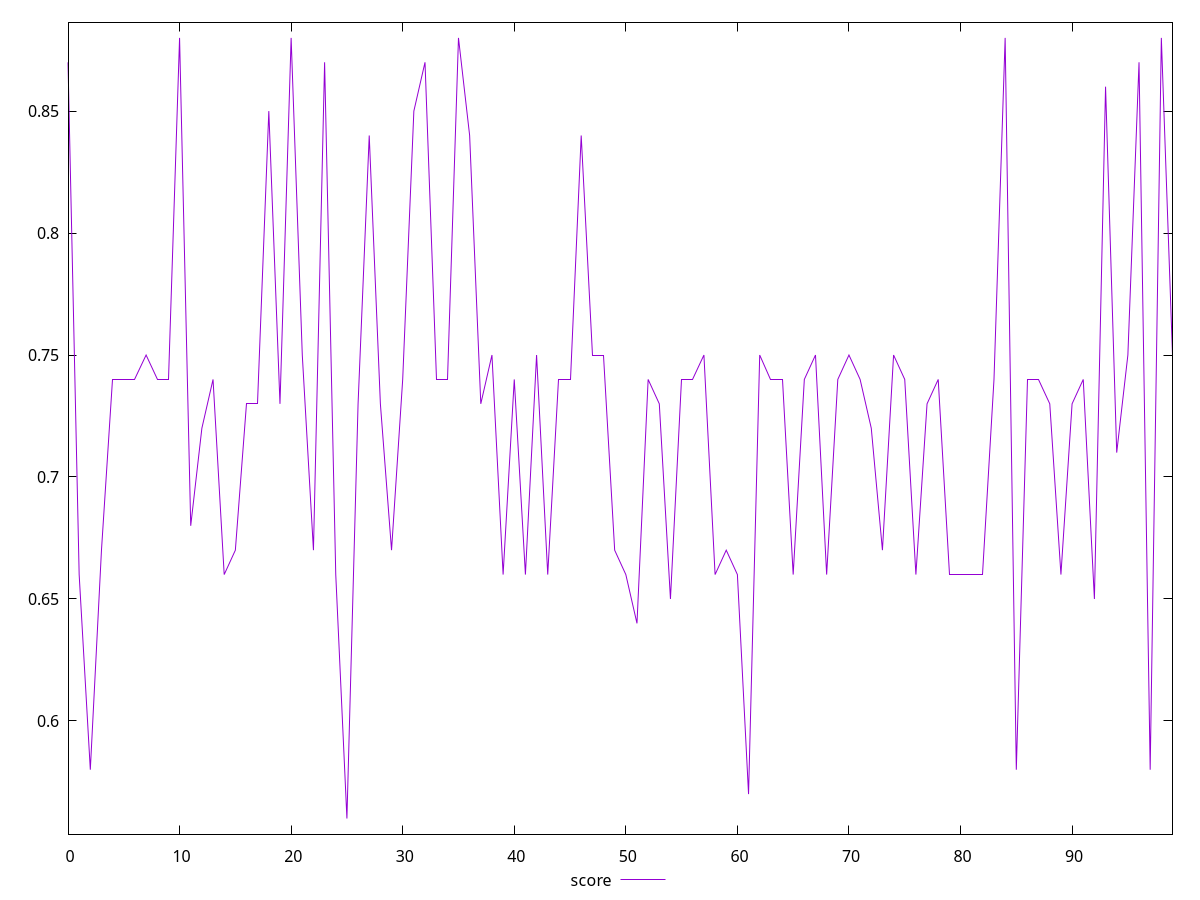 reset

$score <<EOF
0 0.87
1 0.66
2 0.58
3 0.67
4 0.74
5 0.74
6 0.74
7 0.75
8 0.74
9 0.74
10 0.88
11 0.68
12 0.72
13 0.74
14 0.66
15 0.67
16 0.73
17 0.73
18 0.85
19 0.73
20 0.88
21 0.75
22 0.67
23 0.87
24 0.66
25 0.56
26 0.73
27 0.84
28 0.73
29 0.67
30 0.74
31 0.85
32 0.87
33 0.74
34 0.74
35 0.88
36 0.84
37 0.73
38 0.75
39 0.66
40 0.74
41 0.66
42 0.75
43 0.66
44 0.74
45 0.74
46 0.84
47 0.75
48 0.75
49 0.67
50 0.66
51 0.64
52 0.74
53 0.73
54 0.65
55 0.74
56 0.74
57 0.75
58 0.66
59 0.67
60 0.66
61 0.57
62 0.75
63 0.74
64 0.74
65 0.66
66 0.74
67 0.75
68 0.66
69 0.74
70 0.75
71 0.74
72 0.72
73 0.67
74 0.75
75 0.74
76 0.66
77 0.73
78 0.74
79 0.66
80 0.66
81 0.66
82 0.66
83 0.74
84 0.88
85 0.58
86 0.74
87 0.74
88 0.73
89 0.66
90 0.73
91 0.74
92 0.65
93 0.86
94 0.71
95 0.75
96 0.87
97 0.58
98 0.88
99 0.75
EOF

set key outside below
set xrange [0:99]
set yrange [0.5536000000000001:0.8864]
set trange [0.5536000000000001:0.8864]
set terminal svg size 640, 500 enhanced background rgb 'white'
set output "report_00015_2021-02-09T16-11-33.973Z/uses-webp-images/samples/pages+cached/score/values.svg"

plot $score title "score" with line

reset

